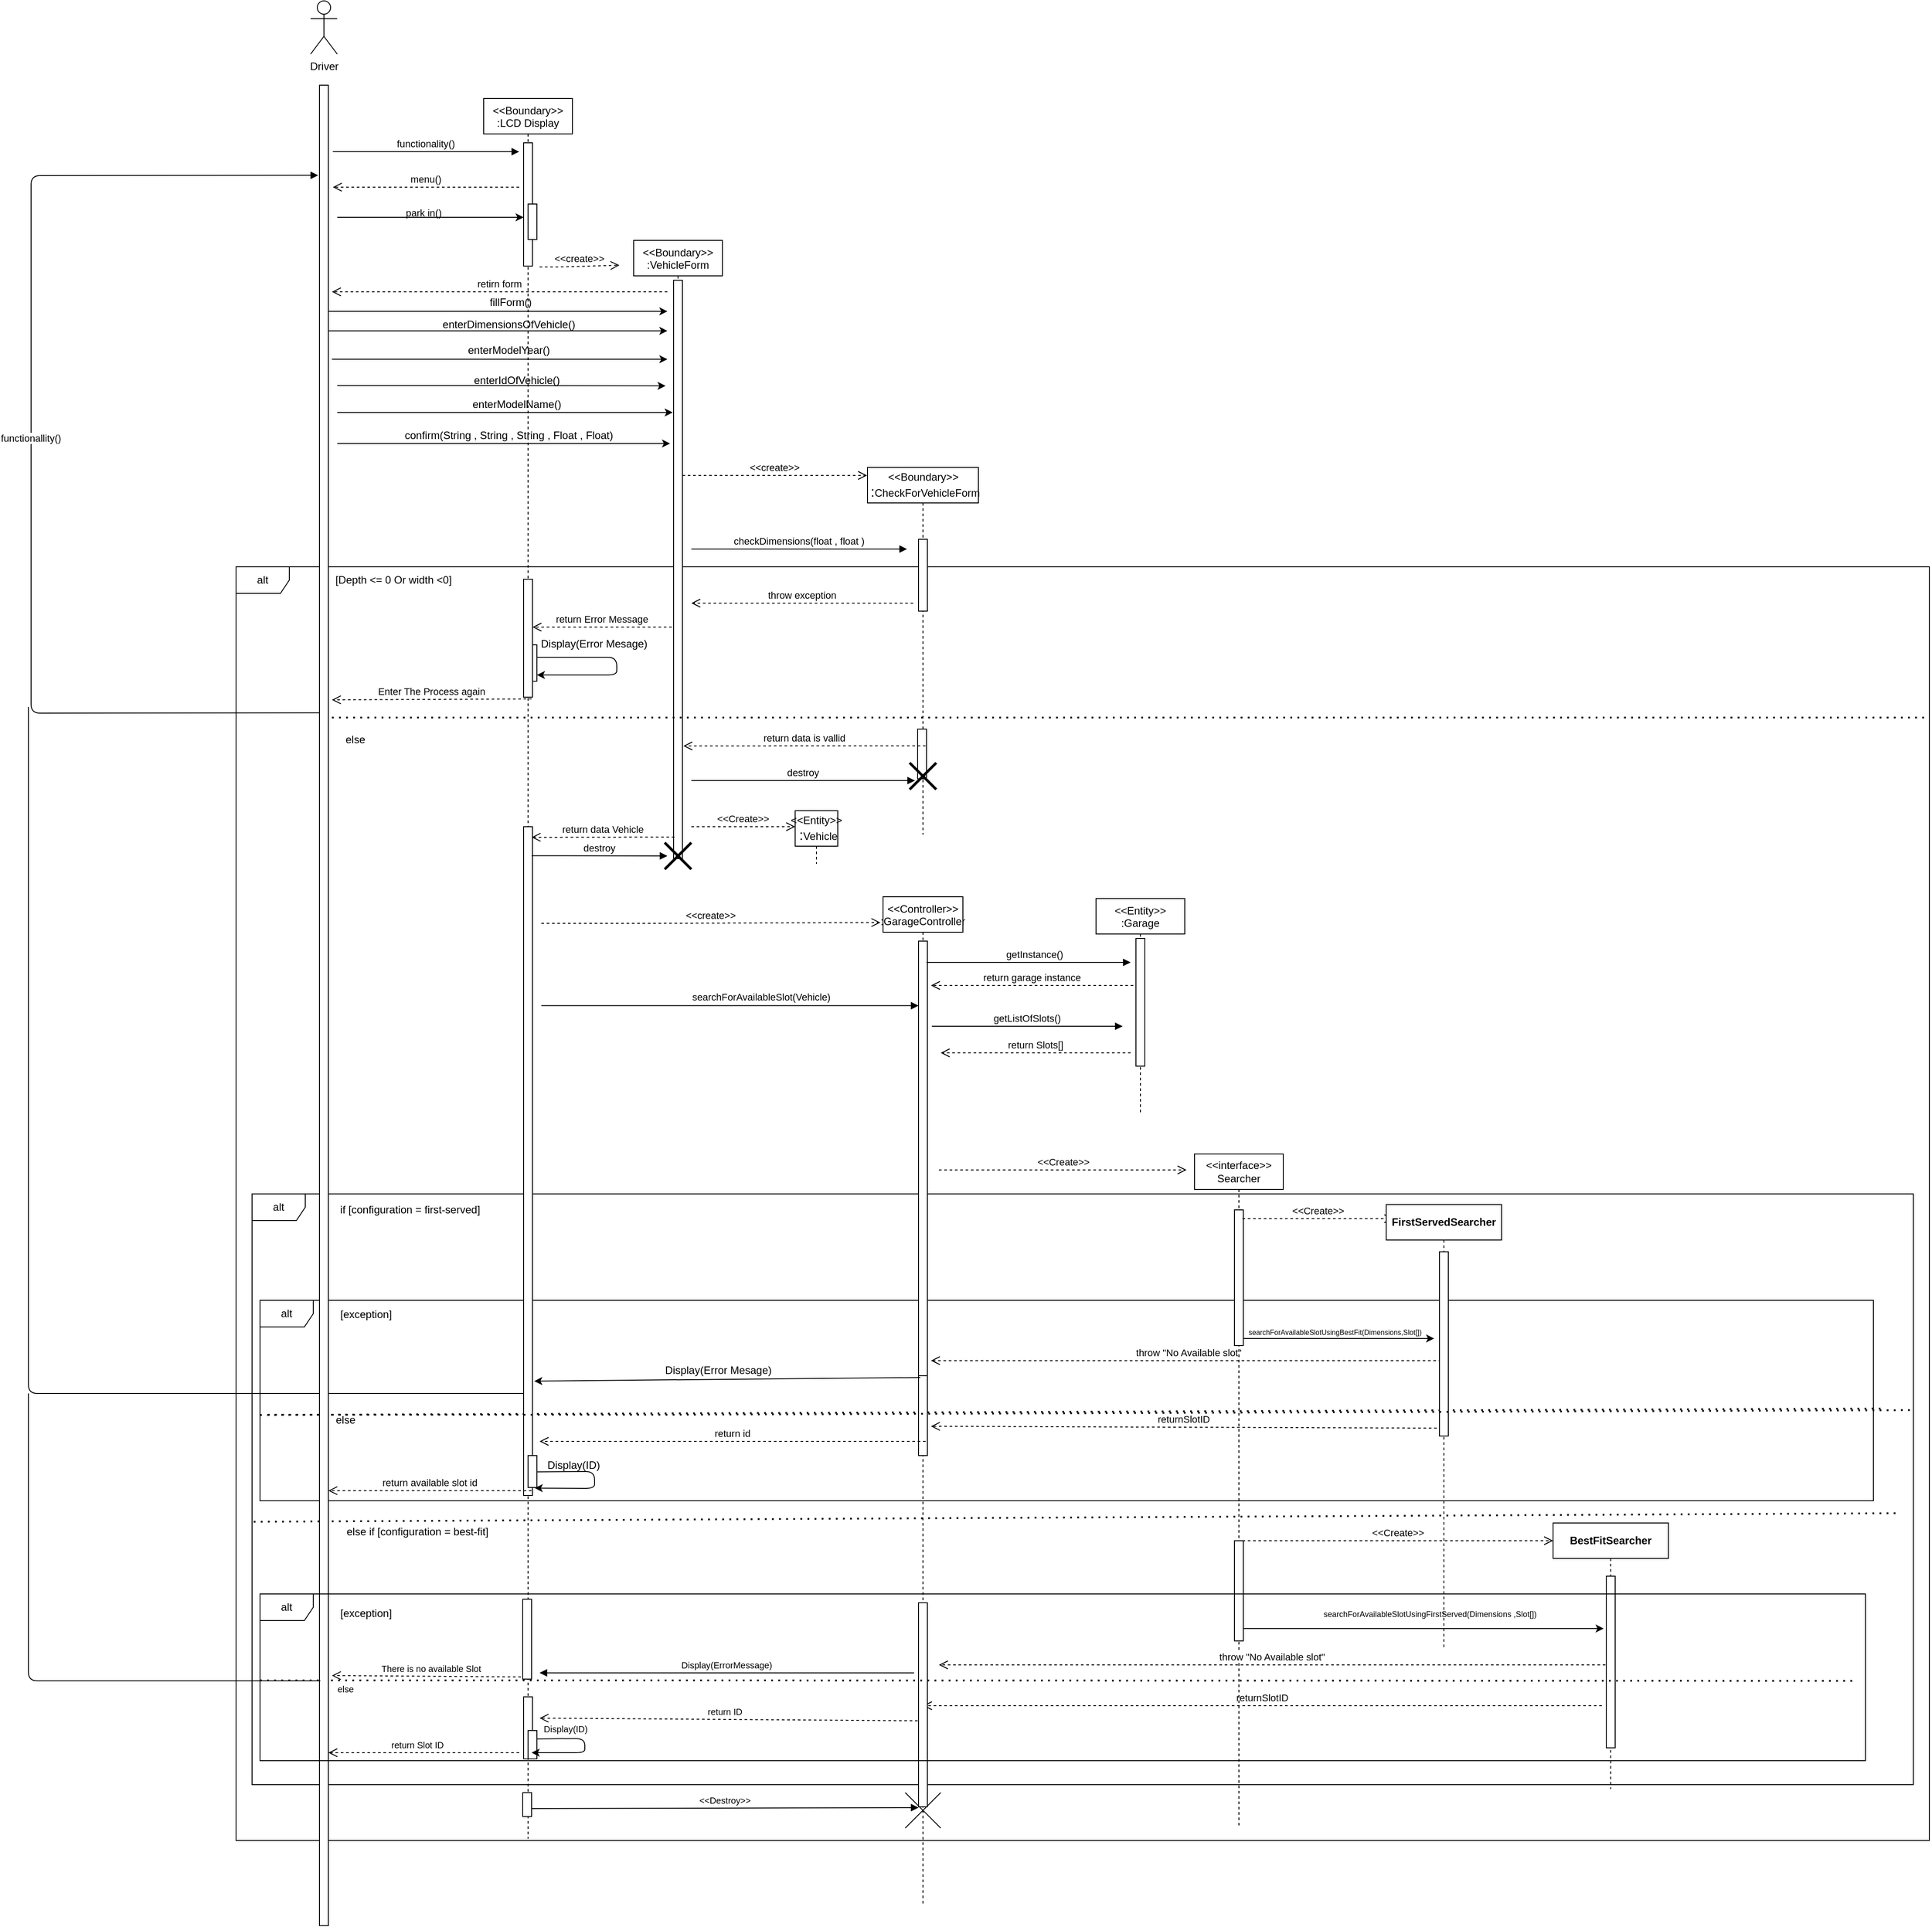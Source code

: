 <mxfile version="13.9.9" type="device"><diagram id="kgpKYQtTHZ0yAKxKKP6v" name="Page-1"><mxGraphModel dx="1936" dy="626" grid="1" gridSize="9" guides="1" tooltips="1" connect="1" arrows="1" fold="1" page="1" pageScale="1" pageWidth="850" pageHeight="1100" math="0" shadow="0"><root><mxCell id="0"/><mxCell id="1" parent="0"/><mxCell id="u-I0RxpE9SSch72yA1VM-18" value="alt" style="shape=umlFrame;whiteSpace=wrap;html=1;" parent="1" vertex="1"><mxGeometry x="-99" y="688" width="1908" height="1436" as="geometry"/></mxCell><mxCell id="b5OE2skqr3wIk8fG7VJ--80" value="alt" style="shape=umlFrame;whiteSpace=wrap;html=1;" parent="1" vertex="1"><mxGeometry x="-81" y="1395" width="1872" height="666" as="geometry"/></mxCell><mxCell id="b5OE2skqr3wIk8fG7VJ--105" value="alt" style="shape=umlFrame;whiteSpace=wrap;html=1;" parent="1" vertex="1"><mxGeometry x="-72" y="1515" width="1818" height="226" as="geometry"/></mxCell><mxCell id="u-I0RxpE9SSch72yA1VM-49" value="There is no available Slot" style="verticalAlign=bottom;endArrow=open;dashed=1;endSize=8;exitX=1;exitY=0.95;shadow=0;strokeWidth=1;fontSize=10;" parent="1" edge="1"><mxGeometry x="0.006" relative="1" as="geometry"><mxPoint x="9" y="1938" as="targetPoint"/><mxPoint x="234" y="1939.66" as="sourcePoint"/><mxPoint as="offset"/></mxGeometry></mxCell><mxCell id="b5OE2skqr3wIk8fG7VJ--103" value="returnSlotID" style="verticalAlign=bottom;endArrow=open;dashed=1;endSize=8;shadow=0;strokeWidth=1;" parent="1" edge="1"><mxGeometry relative="1" as="geometry"><mxPoint x="675" y="1972" as="targetPoint"/><mxPoint x="1440" y="1972" as="sourcePoint"/></mxGeometry></mxCell><mxCell id="u-I0RxpE9SSch72yA1VM-27" value="" style="endArrow=none;dashed=1;html=1;dashPattern=1 3;strokeWidth=2;exitX=0;exitY=0.572;exitDx=0;exitDy=0;exitPerimeter=0;" parent="1" source="b5OE2skqr3wIk8fG7VJ--105" edge="1"><mxGeometry width="50" height="50" relative="1" as="geometry"><mxPoint x="162" y="1637" as="sourcePoint"/><mxPoint x="1755" y="1637" as="targetPoint"/></mxGeometry></mxCell><mxCell id="LVmTyTY2zis6-XScSUsz-1" value="&lt;&lt;Boundary&gt;&gt;&#10;:LCD Display" style="shape=umlLifeline;perimeter=lifelinePerimeter;container=1;collapsible=0;recursiveResize=0;rounded=0;shadow=0;strokeWidth=1;" parent="1" vertex="1"><mxGeometry x="180" y="160" width="100" height="1962" as="geometry"/></mxCell><mxCell id="LVmTyTY2zis6-XScSUsz-9" value="" style="points=[];perimeter=orthogonalPerimeter;rounded=0;shadow=0;strokeWidth=1;" parent="LVmTyTY2zis6-XScSUsz-1" vertex="1"><mxGeometry x="45" y="50" width="10" height="139" as="geometry"/></mxCell><mxCell id="X4P-4-SEVBPJM6Xr4BVK-3" value="" style="points=[];perimeter=orthogonalPerimeter;rounded=0;shadow=0;strokeWidth=1;" parent="LVmTyTY2zis6-XScSUsz-1" vertex="1"><mxGeometry x="50" y="119" width="10" height="40" as="geometry"/></mxCell><mxCell id="iVHMj-UQJVYouQYz7n8I-4" value="&lt;&lt;create&gt;&gt;" style="verticalAlign=bottom;endArrow=open;dashed=1;endSize=8;shadow=0;strokeWidth=1;" parent="LVmTyTY2zis6-XScSUsz-1" edge="1"><mxGeometry relative="1" as="geometry"><mxPoint x="153" y="188" as="targetPoint"/><mxPoint x="63" y="190" as="sourcePoint"/><Array as="points"><mxPoint x="85" y="190"/></Array><mxPoint as="offset"/></mxGeometry></mxCell><mxCell id="yguh0zX8M4NxuBx99VNt-24" value="" style="points=[];perimeter=orthogonalPerimeter;rounded=0;shadow=0;strokeWidth=1;" parent="LVmTyTY2zis6-XScSUsz-1" vertex="1"><mxGeometry x="50" y="616" width="10" height="41" as="geometry"/></mxCell><mxCell id="u-I0RxpE9SSch72yA1VM-1" value="retirn form" style="verticalAlign=bottom;endArrow=open;dashed=1;endSize=8;shadow=0;strokeWidth=1;" parent="LVmTyTY2zis6-XScSUsz-1" edge="1"><mxGeometry relative="1" as="geometry"><mxPoint x="-171" y="218" as="targetPoint"/><mxPoint x="207" y="218" as="sourcePoint"/></mxGeometry></mxCell><mxCell id="u-I0RxpE9SSch72yA1VM-9" value="" style="points=[];perimeter=orthogonalPerimeter;rounded=0;shadow=0;strokeWidth=1;" parent="LVmTyTY2zis6-XScSUsz-1" vertex="1"><mxGeometry x="45" y="542" width="10" height="133" as="geometry"/></mxCell><mxCell id="u-I0RxpE9SSch72yA1VM-14" value="" style="points=[];perimeter=orthogonalPerimeter;rounded=0;shadow=0;strokeWidth=1;" parent="LVmTyTY2zis6-XScSUsz-1" vertex="1"><mxGeometry x="45" y="821" width="10" height="754" as="geometry"/></mxCell><mxCell id="u-I0RxpE9SSch72yA1VM-36" value="" style="points=[];perimeter=orthogonalPerimeter;rounded=0;shadow=0;strokeWidth=1;" parent="LVmTyTY2zis6-XScSUsz-1" vertex="1"><mxGeometry x="50" y="1530" width="10" height="36" as="geometry"/></mxCell><mxCell id="u-I0RxpE9SSch72yA1VM-35" value="" style="endArrow=classic;html=1;entryX=0.75;entryY=1.019;entryDx=0;entryDy=0;entryPerimeter=0;exitX=1;exitY=0.509;exitDx=0;exitDy=0;exitPerimeter=0;" parent="LVmTyTY2zis6-XScSUsz-1" source="u-I0RxpE9SSch72yA1VM-36" target="u-I0RxpE9SSch72yA1VM-36" edge="1"><mxGeometry width="50" height="50" relative="1" as="geometry"><mxPoint x="58" y="1532" as="sourcePoint"/><mxPoint x="65" y="1565" as="targetPoint"/><Array as="points"><mxPoint x="125" y="1548"/><mxPoint x="125" y="1567"/></Array></mxGeometry></mxCell><mxCell id="u-I0RxpE9SSch72yA1VM-47" value="" style="points=[];perimeter=orthogonalPerimeter;rounded=0;shadow=0;strokeWidth=1;fontSize=10;" parent="LVmTyTY2zis6-XScSUsz-1" vertex="1"><mxGeometry x="44" y="1692" width="10" height="90" as="geometry"/></mxCell><mxCell id="u-I0RxpE9SSch72yA1VM-52" value="" style="points=[];perimeter=orthogonalPerimeter;rounded=0;shadow=0;strokeWidth=1;fontSize=10;" parent="LVmTyTY2zis6-XScSUsz-1" vertex="1"><mxGeometry x="45" y="1802" width="10" height="70" as="geometry"/></mxCell><mxCell id="u-I0RxpE9SSch72yA1VM-55" value="" style="points=[];perimeter=orthogonalPerimeter;rounded=0;shadow=0;strokeWidth=1;fontSize=10;" parent="LVmTyTY2zis6-XScSUsz-1" vertex="1"><mxGeometry x="50" y="1840" width="10" height="32" as="geometry"/></mxCell><mxCell id="u-I0RxpE9SSch72yA1VM-61" value="" style="points=[];perimeter=orthogonalPerimeter;rounded=0;shadow=0;strokeWidth=1;fontSize=10;" parent="LVmTyTY2zis6-XScSUsz-1" vertex="1"><mxGeometry x="44" y="1910" width="10" height="27" as="geometry"/></mxCell><mxCell id="LVmTyTY2zis6-XScSUsz-5" value="Driver" style="shape=umlActor;verticalLabelPosition=bottom;verticalAlign=top;html=1;outlineConnect=0;" parent="1" vertex="1"><mxGeometry x="-15" y="50" width="30" height="60" as="geometry"/></mxCell><mxCell id="LVmTyTY2zis6-XScSUsz-6" value="" style="endArrow=none;dashed=1;html=1;" parent="1" source="LVmTyTY2zis6-XScSUsz-7" edge="1"><mxGeometry width="50" height="50" relative="1" as="geometry"><mxPoint x="-1" y="570" as="sourcePoint"/><mxPoint x="-1" y="190" as="targetPoint"/></mxGeometry></mxCell><mxCell id="LVmTyTY2zis6-XScSUsz-8" value="" style="endArrow=none;dashed=1;html=1;" parent="1" target="LVmTyTY2zis6-XScSUsz-7" edge="1"><mxGeometry width="50" height="50" relative="1" as="geometry"><mxPoint x="-1" y="570" as="sourcePoint"/><mxPoint x="-1" y="190" as="targetPoint"/></mxGeometry></mxCell><mxCell id="LVmTyTY2zis6-XScSUsz-10" value="functionality()" style="verticalAlign=bottom;endArrow=block;shadow=0;strokeWidth=1;" parent="1" edge="1"><mxGeometry relative="1" as="geometry"><mxPoint x="10" y="220" as="sourcePoint"/><mxPoint x="220" y="220" as="targetPoint"/></mxGeometry></mxCell><mxCell id="LVmTyTY2zis6-XScSUsz-11" value="menu()" style="verticalAlign=bottom;endArrow=open;dashed=1;endSize=8;shadow=0;strokeWidth=1;" parent="1" edge="1"><mxGeometry relative="1" as="geometry"><mxPoint x="10" y="260" as="targetPoint"/><mxPoint x="220" y="260" as="sourcePoint"/></mxGeometry></mxCell><mxCell id="iVHMj-UQJVYouQYz7n8I-3" value="&lt;&lt;Boundary&gt;&gt;&#10;:VehicleForm" style="shape=umlLifeline;perimeter=lifelinePerimeter;container=1;collapsible=0;recursiveResize=0;rounded=0;shadow=0;strokeWidth=1;" parent="1" vertex="1"><mxGeometry x="349" y="320" width="100" height="652" as="geometry"/></mxCell><mxCell id="foqxUknSErOX6MJrqNSo-28" value="searchForAvailableSlot(Vehicle)" style="verticalAlign=bottom;endArrow=block;shadow=0;strokeWidth=1;" parent="1" edge="1"><mxGeometry x="0.167" y="1" relative="1" as="geometry"><mxPoint x="245" y="1182.79" as="sourcePoint"/><mxPoint x="670" y="1182.79" as="targetPoint"/><Array as="points"/><mxPoint as="offset"/></mxGeometry></mxCell><mxCell id="foqxUknSErOX6MJrqNSo-38" value="&lt;&lt;Controller&gt;&gt;&#10;:GarageController" style="shape=umlLifeline;perimeter=lifelinePerimeter;container=1;collapsible=0;recursiveResize=0;rounded=0;shadow=0;strokeWidth=1;" parent="1" vertex="1"><mxGeometry x="630" y="1060" width="90" height="1136" as="geometry"/></mxCell><mxCell id="yguh0zX8M4NxuBx99VNt-33" value="" style="points=[];perimeter=orthogonalPerimeter;rounded=0;shadow=0;strokeWidth=1;" parent="foqxUknSErOX6MJrqNSo-38" vertex="1"><mxGeometry x="40" y="50" width="10" height="499" as="geometry"/></mxCell><mxCell id="u-I0RxpE9SSch72yA1VM-26" value="" style="points=[];perimeter=orthogonalPerimeter;rounded=0;shadow=0;strokeWidth=1;" parent="foqxUknSErOX6MJrqNSo-38" vertex="1"><mxGeometry x="40" y="540" width="10" height="90" as="geometry"/></mxCell><mxCell id="u-I0RxpE9SSch72yA1VM-40" value="" style="points=[];perimeter=orthogonalPerimeter;rounded=0;shadow=0;strokeWidth=1;" parent="foqxUknSErOX6MJrqNSo-38" vertex="1"><mxGeometry x="40" y="796" width="10" height="230" as="geometry"/></mxCell><mxCell id="u-I0RxpE9SSch72yA1VM-63" value="" style="group;fontSize=10;" parent="foqxUknSErOX6MJrqNSo-38" vertex="1" connectable="0"><mxGeometry x="25" y="1010" width="40" height="40" as="geometry"/></mxCell><mxCell id="u-I0RxpE9SSch72yA1VM-64" value="" style="endArrow=none;html=1;" parent="u-I0RxpE9SSch72yA1VM-63" edge="1"><mxGeometry width="50" height="50" relative="1" as="geometry"><mxPoint y="40" as="sourcePoint"/><mxPoint x="40" as="targetPoint"/></mxGeometry></mxCell><mxCell id="u-I0RxpE9SSch72yA1VM-65" value="" style="endArrow=none;html=1;" parent="u-I0RxpE9SSch72yA1VM-63" edge="1"><mxGeometry width="50" height="50" relative="1" as="geometry"><mxPoint x="40" y="40" as="sourcePoint"/><mxPoint as="targetPoint"/><Array as="points"><mxPoint x="20" y="20"/></Array></mxGeometry></mxCell><mxCell id="foqxUknSErOX6MJrqNSo-51" value="&lt;&lt;Entity&gt;&gt;&#10;:Garage" style="shape=umlLifeline;perimeter=lifelinePerimeter;container=1;collapsible=0;recursiveResize=0;rounded=0;shadow=0;strokeWidth=1;" parent="1" vertex="1"><mxGeometry x="870" y="1062" width="100" height="243" as="geometry"/></mxCell><mxCell id="yguh0zX8M4NxuBx99VNt-36" value="" style="points=[];perimeter=orthogonalPerimeter;rounded=0;shadow=0;strokeWidth=1;" parent="foqxUknSErOX6MJrqNSo-51" vertex="1"><mxGeometry x="45" y="45" width="10" height="144" as="geometry"/></mxCell><mxCell id="X4P-4-SEVBPJM6Xr4BVK-1" value="&lt;span style=&quot;font-size: 11px&quot;&gt;park in()&amp;nbsp; &amp;nbsp; &amp;nbsp; &amp;nbsp; &amp;nbsp; &amp;nbsp; &amp;nbsp; &amp;nbsp;&lt;/span&gt;" style="text;html=1;align=center;verticalAlign=middle;resizable=0;points=[];autosize=1;fillColor=none;" parent="1" vertex="1"><mxGeometry x="85" y="279" width="100" height="20" as="geometry"/></mxCell><mxCell id="b5OE2skqr3wIk8fG7VJ--5" value="" style="endArrow=classic;html=1;rounded=0;" parent="1" edge="1"><mxGeometry width="50" height="50" relative="1" as="geometry"><mxPoint x="5" y="400" as="sourcePoint"/><mxPoint x="387" y="400" as="targetPoint"/><Array as="points"/></mxGeometry></mxCell><mxCell id="b5OE2skqr3wIk8fG7VJ--6" value="&lt;span style=&quot;text-align: left&quot;&gt;fillForm()&lt;/span&gt;" style="text;html=1;align=center;verticalAlign=middle;resizable=0;points=[];autosize=1;strokeColor=none;fillColor=none;" parent="1" vertex="1"><mxGeometry x="180" y="380" width="60" height="20" as="geometry"/></mxCell><mxCell id="b5OE2skqr3wIk8fG7VJ--10" value="" style="endArrow=classic;html=1;startArrow=none;" parent="1" edge="1"><mxGeometry width="50" height="50" relative="1" as="geometry"><mxPoint x="5" y="422" as="sourcePoint"/><mxPoint x="387" y="422" as="targetPoint"/><Array as="points"><mxPoint x="155" y="422"/></Array></mxGeometry></mxCell><mxCell id="b5OE2skqr3wIk8fG7VJ--11" value="&lt;span style=&quot;text-align: left&quot;&gt;enterDimensionsOfVehicle()&lt;/span&gt;" style="text;html=1;align=center;verticalAlign=middle;resizable=0;points=[];autosize=1;strokeColor=none;fillColor=none;" parent="1" vertex="1"><mxGeometry x="128" y="405" width="160" height="20" as="geometry"/></mxCell><mxCell id="b5OE2skqr3wIk8fG7VJ--15" value="&lt;span style=&quot;text-align: left&quot;&gt;enterModelYear()&lt;/span&gt;" style="text;html=1;align=center;verticalAlign=middle;resizable=0;points=[];autosize=1;strokeColor=none;fillColor=none;" parent="1" vertex="1"><mxGeometry x="153" y="434" width="110" height="20" as="geometry"/></mxCell><mxCell id="b5OE2skqr3wIk8fG7VJ--16" value="&lt;span style=&quot;text-align: left&quot;&gt;enterIdOfVehicle()&lt;/span&gt;" style="text;html=1;align=center;verticalAlign=middle;resizable=0;points=[];autosize=1;strokeColor=none;fillColor=none;" parent="1" vertex="1"><mxGeometry x="162" y="468" width="110" height="20" as="geometry"/></mxCell><mxCell id="b5OE2skqr3wIk8fG7VJ--18" value="&lt;span style=&quot;text-align: left&quot;&gt;enterModelName()&lt;/span&gt;" style="text;html=1;align=center;verticalAlign=middle;resizable=0;points=[];autosize=1;strokeColor=none;fillColor=none;" parent="1" vertex="1"><mxGeometry x="157" y="495" width="120" height="20" as="geometry"/></mxCell><mxCell id="b5OE2skqr3wIk8fG7VJ--13" value="" style="endArrow=classic;html=1;startArrow=none;" parent="1" edge="1"><mxGeometry width="50" height="50" relative="1" as="geometry"><mxPoint x="9" y="454" as="sourcePoint"/><mxPoint x="387" y="454" as="targetPoint"/><Array as="points"><mxPoint x="152" y="454"/></Array></mxGeometry></mxCell><mxCell id="b5OE2skqr3wIk8fG7VJ--34" value="" style="points=[];perimeter=orthogonalPerimeter;rounded=0;shadow=0;strokeWidth=1;" parent="1" vertex="1"><mxGeometry x="394" y="365" width="10" height="652" as="geometry"/></mxCell><mxCell id="b5OE2skqr3wIk8fG7VJ--14" value="&lt;span style=&quot;color: rgba(0 , 0 , 0 , 0) ; font-family: monospace ; font-size: 0px ; background-color: rgb(248 , 249 , 250)&quot;&gt;%3CmxGraphModel%3E%3Croot%3E%3CmxCell%20id%3D%220%22%2F%3E%3CmxCell%20id%3D%221%22%20parent%3D%220%22%2F%3E%3CmxCell%20id%3D%222%22%20value%3D%22%22%20style%3D%22endArrow%3Dclassic%3Bhtml%3D1%3BstartArrow%3Dnone%3B%22%20edge%3D%221%22%20parent%3D%221%22%3E%3CmxGeometry%20width%3D%2250%22%20height%3D%2250%22%20relative%3D%221%22%20as%3D%22geometry%22%3E%3CmxPoint%20x%3D%22369%22%20y%3D%22540%22%20as%3D%22sourcePoint%22%2F%3E%3CmxPoint%20x%3D%22369%22%20y%3D%22560%22%20as%3D%22targetPoint%22%2F%3E%3CArray%20as%3D%22points%22%3E%3CmxPoint%20x%3D%22519%22%20y%3D%22540%22%2F%3E%3CmxPoint%20x%3D%22551%22%20y%3D%22540%22%2F%3E%3CmxPoint%20x%3D%22551%22%20y%3D%22560%22%2F%3E%3C%2FArray%3E%3C%2FmxGeometry%3E%3C%2FmxCell%3E%3C%2Froot%3E%3C%2FmxGraphModel%&lt;/span&gt;" style="endArrow=classic;html=1;startArrow=none;" parent="1" edge="1"><mxGeometry width="50" height="50" relative="1" as="geometry"><mxPoint x="15" y="483.58" as="sourcePoint"/><mxPoint x="385" y="484" as="targetPoint"/><Array as="points"><mxPoint x="165" y="483.58"/></Array></mxGeometry></mxCell><mxCell id="LVmTyTY2zis6-XScSUsz-17" value="&lt;&lt;create&gt;&gt;" style="verticalAlign=bottom;endArrow=open;dashed=1;endSize=8;shadow=0;strokeWidth=1;" parent="1" edge="1"><mxGeometry relative="1" as="geometry"><mxPoint x="612" y="585" as="targetPoint"/><mxPoint x="404" y="585" as="sourcePoint"/><Array as="points"><mxPoint x="524" y="585"/></Array></mxGeometry></mxCell><mxCell id="b5OE2skqr3wIk8fG7VJ--48" value="&lt;font style=&quot;font-size: 12px&quot;&gt;&amp;lt;&amp;lt;&lt;font style=&quot;font-size: 12px&quot;&gt;Entity&lt;/font&gt;&amp;gt;&amp;gt;&lt;br&gt;&lt;/font&gt;&lt;font size=&quot;3&quot;&gt;&amp;nbsp;:&lt;/font&gt;&lt;span style=&quot;font-size: 12px&quot;&gt;Vehicle&lt;/span&gt;" style="shape=umlLifeline;perimeter=lifelinePerimeter;whiteSpace=wrap;html=1;container=1;collapsible=0;recursiveResize=0;outlineConnect=0;fontSize=8;" parent="1" vertex="1"><mxGeometry x="531" y="963" width="48" height="60" as="geometry"/></mxCell><mxCell id="b5OE2skqr3wIk8fG7VJ--53" value="" style="endArrow=classic;html=1;startArrow=none;" parent="1" edge="1"><mxGeometry width="50" height="50" relative="1" as="geometry"><mxPoint x="15" y="294" as="sourcePoint"/><mxPoint x="225" y="294" as="targetPoint"/><Array as="points"/></mxGeometry></mxCell><mxCell id="b5OE2skqr3wIk8fG7VJ--17" value="&lt;span style=&quot;color: rgba(0 , 0 , 0 , 0) ; font-family: monospace ; font-size: 0px ; background-color: rgb(248 , 249 , 250)&quot;&gt;%3CmxGraphModel%3E%3Croot%3E%3CmxCell%20id%3D%220%22%2F%3E%3CmxCell%20id%3D%221%22%20parent%3D%220%22%2F%3E%3CmxCell%20id%3D%222%22%20value%3D%22%22%20style%3D%22endArrow%3Dclassic%3Bhtml%3D1%3BstartArrow%3Dnone%3B%22%20edge%3D%221%22%20parent%3D%221%22%3E%3CmxGeometry%20width%3D%2250%22%20height%3D%2250%22%20relative%3D%221%22%20as%3D%22geometry%22%3E%3CmxPoint%20x%3D%22369%22%20y%3D%22540%22%20as%3D%22sourcePoint%22%2F%3E%3CmxPoint%20x%3D%22369%22%20y%3D%22560%22%20as%3D%22targetPoint%22%2F%3E%3CArray%20as%3D%22points%22%3E%3CmxPoint%20x%3D%22519%22%20y%3D%22540%22%2F%3E%3CmxPoint%20x%3D%22551%22%20y%3D%22540%22%2F%3E%3CmxPoint%20x%3D%22551%22%20y%3D%22560%22%2F%3E%3C%2FArray%3E%3C%2FmxGeometry%3E%3C%2FmxCell%3E%3C%2Froot%3E%3C%2FmxGraphModel%&lt;/span&gt;" style="endArrow=classic;html=1;startArrow=none;" parent="1" edge="1"><mxGeometry width="50" height="50" relative="1" as="geometry"><mxPoint x="15" y="514" as="sourcePoint"/><mxPoint x="393" y="514" as="targetPoint"/><Array as="points"><mxPoint x="157.25" y="514"/></Array></mxGeometry></mxCell><mxCell id="b5OE2skqr3wIk8fG7VJ--21" value="&lt;span style=&quot;text-align: left&quot;&gt;&lt;font style=&quot;font-size: 12px&quot;&gt;confirm(String , String , String , Float , Float)&lt;/font&gt;&lt;/span&gt;" style="text;html=1;align=center;verticalAlign=middle;resizable=0;points=[];autosize=1;strokeColor=none;fillColor=none;" parent="1" vertex="1"><mxGeometry x="82" y="531" width="252" height="18" as="geometry"/></mxCell><mxCell id="b5OE2skqr3wIk8fG7VJ--55" value="&lt;span style=&quot;color: rgba(0 , 0 , 0 , 0) ; font-family: monospace ; font-size: 0px ; background-color: rgb(248 , 249 , 250)&quot;&gt;%3CmxGraphModel%3E%3Croot%3E%3CmxCell%20id%3D%220%22%2F%3E%3CmxCell%20id%3D%221%22%20parent%3D%220%22%2F%3E%3CmxCell%20id%3D%222%22%20value%3D%22%22%20style%3D%22endArrow%3Dclassic%3Bhtml%3D1%3BstartArrow%3Dnone%3B%22%20edge%3D%221%22%20parent%3D%221%22%3E%3CmxGeometry%20width%3D%2250%22%20height%3D%2250%22%20relative%3D%221%22%20as%3D%22geometry%22%3E%3CmxPoint%20x%3D%22369%22%20y%3D%22540%22%20as%3D%22sourcePoint%22%2F%3E%3CmxPoint%20x%3D%22369%22%20y%3D%22560%22%20as%3D%22targetPoint%22%2F%3E%3CArray%20as%3D%22points%22%3E%3CmxPoint%20x%3D%22519%22%20y%3D%22540%22%2F%3E%3CmxPoint%20x%3D%22551%22%20y%3D%22540%22%2F%3E%3CmxPoint%20x%3D%22551%22%20y%3D%22560%22%2F%3E%3C%2FArray%3E%3C%2FmxGeometry%3E%3C%2FmxCell%3E%3C%2Froot%3E%3C%2FmxGraphModel%&lt;/span&gt;" style="endArrow=classic;html=1;startArrow=none;" parent="1" edge="1"><mxGeometry width="50" height="50" relative="1" as="geometry"><mxPoint x="15" y="549" as="sourcePoint"/><mxPoint x="390" y="549" as="targetPoint"/><Array as="points"><mxPoint x="165" y="549"/></Array></mxGeometry></mxCell><mxCell id="b5OE2skqr3wIk8fG7VJ--81" value="else if [configuration = best-fit]" style="text;html=1;align=center;verticalAlign=middle;resizable=0;points=[];autosize=1;" parent="1" vertex="1"><mxGeometry x="15" y="1766" width="180" height="20" as="geometry"/></mxCell><mxCell id="b5OE2skqr3wIk8fG7VJ--82" value="&lt;span style=&quot;background-color: rgb(255 , 255 , 255)&quot;&gt;&lt;font style=&quot;font-size: 8px&quot;&gt;searchForAvailableSlotUsingBestFit(Dimensions,Slot[])&lt;/font&gt;&lt;/span&gt;" style="text;html=1;align=center;verticalAlign=middle;resizable=0;points=[];autosize=1;fontSize=10;" parent="1" vertex="1"><mxGeometry x="1035" y="1541" width="207" height="18" as="geometry"/></mxCell><mxCell id="b5OE2skqr3wIk8fG7VJ--83" value="" style="endArrow=classic;html=1;" parent="1" edge="1"><mxGeometry width="50" height="50" relative="1" as="geometry"><mxPoint x="1035" y="1558" as="sourcePoint"/><mxPoint x="1251" y="1558" as="targetPoint"/><Array as="points"/></mxGeometry></mxCell><mxCell id="b5OE2skqr3wIk8fG7VJ--84" value="&amp;nbsp;if [configuration = first-served]" style="text;html=1;align=center;verticalAlign=middle;resizable=0;points=[];autosize=1;" parent="1" vertex="1"><mxGeometry x="5" y="1403" width="180" height="20" as="geometry"/></mxCell><mxCell id="b5OE2skqr3wIk8fG7VJ--85" value="" style="endArrow=classic;html=1;entryX=-0.3;entryY=0.305;entryDx=0;entryDy=0;entryPerimeter=0;" parent="1" target="b5OE2skqr3wIk8fG7VJ--101" edge="1"><mxGeometry width="50" height="50" relative="1" as="geometry"><mxPoint x="1035" y="1885" as="sourcePoint"/><mxPoint x="1035" y="1906.0" as="targetPoint"/><Array as="points"><mxPoint x="1188" y="1885"/></Array></mxGeometry></mxCell><mxCell id="b5OE2skqr3wIk8fG7VJ--86" value="&lt;span style=&quot;font-size: 9px ; background-color: rgb(255 , 255 , 255)&quot;&gt;searchForAvailableSlotUsingFirstServed(Dimensions ,Slot[])&lt;/span&gt;" style="text;html=1;align=center;verticalAlign=middle;resizable=0;points=[];autosize=1;" parent="1" vertex="1"><mxGeometry x="1116" y="1858" width="260" height="20" as="geometry"/></mxCell><mxCell id="b5OE2skqr3wIk8fG7VJ--90" value="throw &quot;No Available slot&quot;" style="verticalAlign=bottom;endArrow=open;dashed=1;endSize=8;exitX=0.316;exitY=0.892;shadow=0;strokeWidth=1;exitDx=0;exitDy=0;exitPerimeter=0;" parent="1" edge="1"><mxGeometry relative="1" as="geometry"><mxPoint x="684" y="1583" as="targetPoint"/><mxPoint x="1265.08" y="1583.008" as="sourcePoint"/></mxGeometry></mxCell><mxCell id="b5OE2skqr3wIk8fG7VJ--91" value="returnSlotID" style="verticalAlign=bottom;endArrow=open;dashed=1;endSize=8;shadow=0;strokeWidth=1;exitX=-0.3;exitY=0.957;exitDx=0;exitDy=0;exitPerimeter=0;" parent="1" source="b5OE2skqr3wIk8fG7VJ--99" edge="1"><mxGeometry relative="1" as="geometry"><mxPoint x="684" y="1657" as="targetPoint"/><mxPoint x="1258.43" y="1654.468" as="sourcePoint"/></mxGeometry></mxCell><mxCell id="b5OE2skqr3wIk8fG7VJ--92" value="[exception]" style="text;html=1;align=center;verticalAlign=middle;resizable=0;points=[];autosize=1;" parent="1" vertex="1"><mxGeometry x="12" y="1521" width="70" height="20" as="geometry"/></mxCell><mxCell id="b5OE2skqr3wIk8fG7VJ--94" value="&amp;lt;&amp;lt;interface&amp;gt;&amp;gt;&lt;br&gt;Searcher" style="shape=umlLifeline;perimeter=lifelinePerimeter;whiteSpace=wrap;html=1;container=1;collapsible=0;recursiveResize=0;outlineConnect=0;" parent="1" vertex="1"><mxGeometry x="981" y="1350" width="100" height="760" as="geometry"/></mxCell><mxCell id="u-I0RxpE9SSch72yA1VM-42" value="" style="points=[];perimeter=orthogonalPerimeter;rounded=0;shadow=0;strokeWidth=1;" parent="b5OE2skqr3wIk8fG7VJ--94" vertex="1"><mxGeometry x="45" y="63" width="10" height="153" as="geometry"/></mxCell><mxCell id="u-I0RxpE9SSch72yA1VM-41" value="" style="points=[];perimeter=orthogonalPerimeter;rounded=0;shadow=0;strokeWidth=1;" parent="b5OE2skqr3wIk8fG7VJ--94" vertex="1"><mxGeometry x="45" y="436" width="10" height="113" as="geometry"/></mxCell><mxCell id="b5OE2skqr3wIk8fG7VJ--97" value="&amp;lt;&amp;lt;Create&amp;gt;&amp;gt;" style="html=1;verticalAlign=bottom;endArrow=open;dashed=1;endSize=8;" parent="1" edge="1"><mxGeometry relative="1" as="geometry"><mxPoint x="1035" y="1423" as="sourcePoint"/><mxPoint x="1205" y="1423" as="targetPoint"/></mxGeometry></mxCell><mxCell id="b5OE2skqr3wIk8fG7VJ--98" value="&lt;span style=&quot;font-weight: 700&quot;&gt;FirstServedSearcher&lt;/span&gt;" style="shape=umlLifeline;perimeter=lifelinePerimeter;whiteSpace=wrap;html=1;container=1;collapsible=0;recursiveResize=0;outlineConnect=0;" parent="1" vertex="1"><mxGeometry x="1197" y="1407" width="130" height="501" as="geometry"/></mxCell><mxCell id="b5OE2skqr3wIk8fG7VJ--99" value="" style="points=[];perimeter=orthogonalPerimeter;rounded=0;shadow=0;strokeWidth=1;" parent="b5OE2skqr3wIk8fG7VJ--98" vertex="1"><mxGeometry x="60" y="53.25" width="10" height="207.75" as="geometry"/></mxCell><mxCell id="b5OE2skqr3wIk8fG7VJ--100" value="&lt;span style=&quot;font-weight: 700&quot;&gt;BestFitSearcher&lt;/span&gt;" style="shape=umlLifeline;perimeter=lifelinePerimeter;whiteSpace=wrap;html=1;container=1;collapsible=0;recursiveResize=0;outlineConnect=0;" parent="1" vertex="1"><mxGeometry x="1385" y="1766" width="130" height="300" as="geometry"/></mxCell><mxCell id="b5OE2skqr3wIk8fG7VJ--101" value="" style="points=[];perimeter=orthogonalPerimeter;rounded=0;shadow=0;strokeWidth=1;" parent="b5OE2skqr3wIk8fG7VJ--100" vertex="1"><mxGeometry x="60" y="60" width="10" height="193.5" as="geometry"/></mxCell><mxCell id="b5OE2skqr3wIk8fG7VJ--102" value="throw &quot;No Available slot&quot;" style="verticalAlign=bottom;endArrow=open;dashed=1;endSize=8;shadow=0;strokeWidth=1;" parent="1" edge="1"><mxGeometry relative="1" as="geometry"><mxPoint x="693" y="1926" as="targetPoint"/><mxPoint x="1444" y="1926" as="sourcePoint"/></mxGeometry></mxCell><mxCell id="b5OE2skqr3wIk8fG7VJ--104" value="&amp;lt;&amp;lt;Create&amp;gt;&amp;gt;" style="html=1;verticalAlign=bottom;endArrow=open;dashed=1;endSize=8;" parent="1" edge="1"><mxGeometry relative="1" as="geometry"><mxPoint x="1035" y="1786" as="sourcePoint"/><mxPoint x="1385" y="1786" as="targetPoint"/></mxGeometry></mxCell><mxCell id="b5OE2skqr3wIk8fG7VJ--108" value="[exception]" style="text;html=1;resizable=0;autosize=1;align=center;verticalAlign=middle;points=[];fillColor=none;strokeColor=none;rounded=0;" parent="1" vertex="1"><mxGeometry x="12" y="1858" width="70" height="20" as="geometry"/></mxCell><mxCell id="yguh0zX8M4NxuBx99VNt-2" value="return data Vehicle" style="verticalAlign=bottom;endArrow=open;dashed=1;endSize=8;shadow=0;strokeWidth=1;" parent="1" edge="1"><mxGeometry relative="1" as="geometry"><mxPoint x="234" y="993" as="targetPoint"/><mxPoint x="395" y="992.71" as="sourcePoint"/></mxGeometry></mxCell><mxCell id="yguh0zX8M4NxuBx99VNt-4" value="destroy" style="verticalAlign=bottom;endArrow=block;shadow=0;strokeWidth=1;" parent="1" edge="1"><mxGeometry relative="1" as="geometry"><mxPoint x="414" y="929" as="sourcePoint"/><mxPoint x="666" y="929" as="targetPoint"/></mxGeometry></mxCell><mxCell id="yguh0zX8M4NxuBx99VNt-5" value="&lt;&lt;create&gt;&gt;" style="verticalAlign=bottom;endArrow=open;dashed=1;endSize=8;shadow=0;strokeWidth=1;entryX=-0.033;entryY=0.019;entryDx=0;entryDy=0;entryPerimeter=0;" parent="1" edge="1"><mxGeometry relative="1" as="geometry"><mxPoint x="627.03" y="1089.07" as="targetPoint"/><mxPoint x="245" y="1090" as="sourcePoint"/><Array as="points"><mxPoint x="365" y="1090"/></Array></mxGeometry></mxCell><mxCell id="foqxUknSErOX6MJrqNSo-53" value="getListOfSlots()" style="verticalAlign=bottom;endArrow=block;shadow=0;strokeWidth=1;" parent="1" edge="1"><mxGeometry relative="1" as="geometry"><mxPoint x="685" y="1206" as="sourcePoint"/><mxPoint x="900" y="1206" as="targetPoint"/><Array as="points"><mxPoint x="865" y="1206"/></Array></mxGeometry></mxCell><mxCell id="foqxUknSErOX6MJrqNSo-54" value="return Slots[]" style="verticalAlign=bottom;endArrow=open;dashed=1;endSize=8;shadow=0;strokeWidth=1;" parent="1" edge="1"><mxGeometry relative="1" as="geometry"><mxPoint x="695" y="1236" as="targetPoint"/><mxPoint x="909" y="1236" as="sourcePoint"/><Array as="points"><mxPoint x="855" y="1236"/></Array></mxGeometry></mxCell><mxCell id="yguh0zX8M4NxuBx99VNt-8" value="&lt;font style=&quot;font-size: 12px&quot;&gt;&amp;lt;&amp;lt;Boundary&amp;gt;&amp;gt;&lt;br&gt;&lt;/font&gt;&lt;font size=&quot;3&quot;&gt;&amp;nbsp;:&lt;/font&gt;&lt;span style=&quot;font-size: 12px&quot;&gt;CheckForVehicleForm&lt;/span&gt;" style="shape=umlLifeline;perimeter=lifelinePerimeter;whiteSpace=wrap;html=1;container=1;collapsible=0;recursiveResize=0;outlineConnect=0;fontSize=8;" parent="1" vertex="1"><mxGeometry x="612.5" y="576" width="125" height="414" as="geometry"/></mxCell><mxCell id="yguh0zX8M4NxuBx99VNt-9" value="" style="points=[];perimeter=orthogonalPerimeter;rounded=0;shadow=0;strokeWidth=1;" parent="yguh0zX8M4NxuBx99VNt-8" vertex="1"><mxGeometry x="57.5" y="81" width="10" height="81" as="geometry"/></mxCell><mxCell id="u-I0RxpE9SSch72yA1VM-11" value="" style="points=[];perimeter=orthogonalPerimeter;rounded=0;shadow=0;strokeWidth=1;" parent="yguh0zX8M4NxuBx99VNt-8" vertex="1"><mxGeometry x="56.5" y="295" width="10" height="56" as="geometry"/></mxCell><mxCell id="b5OE2skqr3wIk8fG7VJ--87" value="" style="shape=umlDestroy;whiteSpace=wrap;html=1;strokeWidth=3;" parent="yguh0zX8M4NxuBx99VNt-8" vertex="1"><mxGeometry x="47.5" y="333" width="30" height="30" as="geometry"/></mxCell><mxCell id="yguh0zX8M4NxuBx99VNt-19" value="[Depth &amp;lt;= 0 Or width &amp;lt;0]" style="text;html=1;align=center;verticalAlign=middle;resizable=0;points=[];autosize=1;" parent="1" vertex="1"><mxGeometry x="6" y="694" width="144" height="18" as="geometry"/></mxCell><mxCell id="yguh0zX8M4NxuBx99VNt-20" value="throw exception" style="verticalAlign=bottom;endArrow=open;dashed=1;endSize=8;exitX=1;exitY=0.95;shadow=0;strokeWidth=1;" parent="1" edge="1"><mxGeometry relative="1" as="geometry"><mxPoint x="414" y="729" as="targetPoint"/><mxPoint x="664" y="729" as="sourcePoint"/></mxGeometry></mxCell><mxCell id="yguh0zX8M4NxuBx99VNt-23" value="return Error Message" style="verticalAlign=bottom;endArrow=open;dashed=1;endSize=8;shadow=0;strokeWidth=1;" parent="1" target="u-I0RxpE9SSch72yA1VM-9" edge="1"><mxGeometry relative="1" as="geometry"><mxPoint x="272" y="765" as="targetPoint"/><mxPoint x="392" y="756" as="sourcePoint"/></mxGeometry></mxCell><mxCell id="yguh0zX8M4NxuBx99VNt-27" value="" style="endArrow=classic;html=1;startArrow=none;" parent="1" edge="1"><mxGeometry width="50" height="50" relative="1" as="geometry"><mxPoint x="240.0" y="790" as="sourcePoint"/><mxPoint x="240.0" y="810" as="targetPoint"/><Array as="points"><mxPoint x="330" y="790"/><mxPoint x="330" y="810"/></Array></mxGeometry></mxCell><mxCell id="yguh0zX8M4NxuBx99VNt-29" value="Enter The Process again" style="verticalAlign=bottom;endArrow=open;dashed=1;endSize=8;exitX=1;exitY=0.95;shadow=0;strokeWidth=1;" parent="1" edge="1"><mxGeometry relative="1" as="geometry"><mxPoint x="9" y="838" as="targetPoint"/><mxPoint x="234" y="837" as="sourcePoint"/></mxGeometry></mxCell><mxCell id="yguh0zX8M4NxuBx99VNt-30" value="" style="endArrow=none;dashed=1;html=1;dashPattern=1 3;strokeWidth=2;" parent="1" edge="1"><mxGeometry width="50" height="50" relative="1" as="geometry"><mxPoint x="9" y="858" as="sourcePoint"/><mxPoint x="1809" y="858" as="targetPoint"/></mxGeometry></mxCell><mxCell id="yguh0zX8M4NxuBx99VNt-31" value="functionallity()" style="verticalAlign=bottom;endArrow=block;shadow=0;strokeWidth=1;entryX=-0.153;entryY=0.049;entryDx=0;entryDy=0;entryPerimeter=0;exitX=0.2;exitY=0.341;exitDx=0;exitDy=0;exitPerimeter=0;" parent="1" source="LVmTyTY2zis6-XScSUsz-7" target="LVmTyTY2zis6-XScSUsz-7" edge="1"><mxGeometry relative="1" as="geometry"><mxPoint x="-207" y="864" as="sourcePoint"/><mxPoint x="-320" y="270" as="targetPoint"/><Array as="points"><mxPoint x="-330" y="853"/><mxPoint x="-330" y="247"/></Array></mxGeometry></mxCell><mxCell id="yguh0zX8M4NxuBx99VNt-32" value="else" style="text;html=1;align=center;verticalAlign=middle;resizable=0;points=[];autosize=1;" parent="1" vertex="1"><mxGeometry x="15" y="873" width="40" height="20" as="geometry"/></mxCell><mxCell id="b5OE2skqr3wIk8fG7VJ--93" value="&amp;lt;&amp;lt;Create&amp;gt;&amp;gt;" style="html=1;verticalAlign=bottom;endArrow=open;dashed=1;endSize=8;" parent="1" edge="1"><mxGeometry relative="1" as="geometry"><mxPoint x="693" y="1368" as="sourcePoint"/><mxPoint x="972" y="1368" as="targetPoint"/></mxGeometry></mxCell><mxCell id="u-I0RxpE9SSch72yA1VM-8" value="checkDimensions(float , float )" style="verticalAlign=bottom;endArrow=block;shadow=0;strokeWidth=1;" parent="1" edge="1"><mxGeometry relative="1" as="geometry"><mxPoint x="414" y="668" as="sourcePoint"/><mxPoint x="657" y="668" as="targetPoint"/></mxGeometry></mxCell><mxCell id="yguh0zX8M4NxuBx99VNt-28" value="Display(Error Mesage)" style="text;html=1;align=center;verticalAlign=middle;resizable=0;points=[];autosize=1;" parent="1" vertex="1"><mxGeometry x="234" y="765" width="140" height="20" as="geometry"/></mxCell><mxCell id="u-I0RxpE9SSch72yA1VM-12" value="return data is vallid" style="verticalAlign=bottom;endArrow=open;dashed=1;endSize=8;exitX=1;exitY=0.95;shadow=0;strokeWidth=1;" parent="1" edge="1"><mxGeometry relative="1" as="geometry"><mxPoint x="405" y="890" as="targetPoint"/><mxPoint x="678" y="889.82" as="sourcePoint"/></mxGeometry></mxCell><mxCell id="u-I0RxpE9SSch72yA1VM-15" value="&lt;&lt;Create&gt;&gt;" style="verticalAlign=bottom;endArrow=open;dashed=1;endSize=8;shadow=0;strokeWidth=1;" parent="1" edge="1"><mxGeometry relative="1" as="geometry"><mxPoint x="531" y="981" as="targetPoint"/><mxPoint x="414" y="981" as="sourcePoint"/></mxGeometry></mxCell><mxCell id="u-I0RxpE9SSch72yA1VM-16" value="" style="shape=umlDestroy;whiteSpace=wrap;html=1;strokeWidth=3;" parent="1" vertex="1"><mxGeometry x="384" y="999" width="30" height="30" as="geometry"/></mxCell><mxCell id="u-I0RxpE9SSch72yA1VM-17" value="destroy" style="verticalAlign=bottom;endArrow=block;shadow=0;strokeWidth=1;" parent="1" edge="1"><mxGeometry relative="1" as="geometry"><mxPoint x="234" y="1013.71" as="sourcePoint"/><mxPoint x="387" y="1014" as="targetPoint"/></mxGeometry></mxCell><mxCell id="u-I0RxpE9SSch72yA1VM-20" value="getInstance()" style="verticalAlign=bottom;endArrow=block;shadow=0;strokeWidth=1;" parent="1" edge="1"><mxGeometry x="0.059" relative="1" as="geometry"><mxPoint x="679" y="1134" as="sourcePoint"/><mxPoint x="909" y="1134" as="targetPoint"/><mxPoint as="offset"/></mxGeometry></mxCell><mxCell id="u-I0RxpE9SSch72yA1VM-21" value="return garage instance" style="verticalAlign=bottom;endArrow=open;dashed=1;endSize=8;exitX=-0.3;exitY=0.368;shadow=0;strokeWidth=1;exitDx=0;exitDy=0;exitPerimeter=0;" parent="1" source="yguh0zX8M4NxuBx99VNt-36" edge="1"><mxGeometry relative="1" as="geometry"><mxPoint x="684" y="1160" as="targetPoint"/><mxPoint x="885" y="1161" as="sourcePoint"/></mxGeometry></mxCell><mxCell id="u-I0RxpE9SSch72yA1VM-23" value="Display(Error Mesage)" style="text;html=1;align=center;verticalAlign=middle;resizable=0;points=[];autosize=1;" parent="1" vertex="1"><mxGeometry x="374" y="1584" width="140" height="20" as="geometry"/></mxCell><mxCell id="u-I0RxpE9SSch72yA1VM-22" value="" style="endArrow=classic;html=1;startArrow=none;entryX=1.2;entryY=0.829;entryDx=0;entryDy=0;entryPerimeter=0;" parent="1" target="u-I0RxpE9SSch72yA1VM-14" edge="1"><mxGeometry width="50" height="50" relative="1" as="geometry"><mxPoint x="672" y="1602" as="sourcePoint"/><mxPoint x="435.0" y="1622" as="targetPoint"/><Array as="points"/></mxGeometry></mxCell><mxCell id="u-I0RxpE9SSch72yA1VM-25" value="" style="endArrow=none;html=1;" parent="1" edge="1"><mxGeometry width="50" height="50" relative="1" as="geometry"><mxPoint x="-333" y="846" as="sourcePoint"/><mxPoint x="225" y="1620" as="targetPoint"/><Array as="points"><mxPoint x="-333" y="1620"/></Array></mxGeometry></mxCell><mxCell id="u-I0RxpE9SSch72yA1VM-28" value="else" style="text;html=1;align=center;verticalAlign=middle;resizable=0;points=[];autosize=1;" parent="1" vertex="1"><mxGeometry x="6" y="1641" width="36" height="18" as="geometry"/></mxCell><mxCell id="u-I0RxpE9SSch72yA1VM-30" value="" style="endArrow=none;dashed=1;html=1;dashPattern=1 3;strokeWidth=2;exitX=0.001;exitY=0.555;exitDx=0;exitDy=0;exitPerimeter=0;" parent="1" source="b5OE2skqr3wIk8fG7VJ--80" edge="1"><mxGeometry width="50" height="50" relative="1" as="geometry"><mxPoint x="-54" y="1764" as="sourcePoint"/><mxPoint x="1773" y="1755" as="targetPoint"/></mxGeometry></mxCell><mxCell id="u-I0RxpE9SSch72yA1VM-34" value="return id" style="verticalAlign=bottom;endArrow=open;dashed=1;endSize=8;exitX=1;exitY=0.95;shadow=0;strokeWidth=1;" parent="1" edge="1"><mxGeometry relative="1" as="geometry"><mxPoint x="243" y="1674" as="targetPoint"/><mxPoint x="678" y="1674" as="sourcePoint"/></mxGeometry></mxCell><mxCell id="u-I0RxpE9SSch72yA1VM-37" value="Display(ID)" style="text;html=1;align=center;verticalAlign=middle;resizable=0;points=[];autosize=1;" parent="1" vertex="1"><mxGeometry x="245" y="1692" width="72" height="18" as="geometry"/></mxCell><mxCell id="u-I0RxpE9SSch72yA1VM-39" value="return available slot id" style="verticalAlign=bottom;endArrow=open;dashed=1;endSize=8;exitX=1;exitY=0.95;shadow=0;strokeWidth=1;" parent="1" target="LVmTyTY2zis6-XScSUsz-7" edge="1"><mxGeometry relative="1" as="geometry"><mxPoint x="69" y="1729.58" as="targetPoint"/><mxPoint x="234" y="1729.58" as="sourcePoint"/></mxGeometry></mxCell><mxCell id="u-I0RxpE9SSch72yA1VM-45" value="" style="endArrow=none;dashed=1;html=1;dashPattern=1 3;strokeWidth=2;entryX=1;entryY=0.366;entryDx=0;entryDy=0;entryPerimeter=0;" parent="1" target="b5OE2skqr3wIk8fG7VJ--80" edge="1"><mxGeometry width="50" height="50" relative="1" as="geometry"><mxPoint x="-63" y="1644" as="sourcePoint"/><mxPoint x="1737" y="1637" as="targetPoint"/><Array as="points"><mxPoint x="378" y="1644"/></Array></mxGeometry></mxCell><mxCell id="u-I0RxpE9SSch72yA1VM-46" value="" style="endArrow=none;dashed=1;html=1;dashPattern=1 3;strokeWidth=2;" parent="1" edge="1"><mxGeometry width="50" height="50" relative="1" as="geometry"><mxPoint x="-72" y="1943.5" as="sourcePoint"/><mxPoint x="1728" y="1944" as="targetPoint"/><Array as="points"><mxPoint x="369" y="1943.5"/></Array></mxGeometry></mxCell><mxCell id="LVmTyTY2zis6-XScSUsz-7" value="" style="points=[];perimeter=orthogonalPerimeter;rounded=0;shadow=0;strokeWidth=1;" parent="1" vertex="1"><mxGeometry x="-5" y="145" width="10" height="2075" as="geometry"/></mxCell><mxCell id="u-I0RxpE9SSch72yA1VM-50" value="Display(ErrorMessage)" style="verticalAlign=bottom;endArrow=block;shadow=0;strokeWidth=1;fontSize=10;" parent="1" edge="1"><mxGeometry relative="1" as="geometry"><mxPoint x="665" y="1935" as="sourcePoint"/><mxPoint x="243" y="1935" as="targetPoint"/></mxGeometry></mxCell><mxCell id="u-I0RxpE9SSch72yA1VM-51" value="return ID" style="verticalAlign=bottom;endArrow=open;dashed=1;endSize=8;exitX=1;exitY=0.95;shadow=0;strokeWidth=1;fontSize=10;" parent="1" edge="1"><mxGeometry x="0.018" relative="1" as="geometry"><mxPoint x="243" y="1986" as="targetPoint"/><mxPoint x="669" y="1989" as="sourcePoint"/><mxPoint as="offset"/></mxGeometry></mxCell><mxCell id="u-I0RxpE9SSch72yA1VM-53" value="" style="endArrow=classic;html=1;fontSize=10;exitX=1.043;exitY=0.295;exitDx=0;exitDy=0;exitPerimeter=0;" parent="1" source="u-I0RxpE9SSch72yA1VM-55" edge="1"><mxGeometry width="50" height="50" relative="1" as="geometry"><mxPoint x="234" y="1998" as="sourcePoint"/><mxPoint x="234" y="2025" as="targetPoint"/><Array as="points"><mxPoint x="294" y="2009"/><mxPoint x="294" y="2025"/></Array></mxGeometry></mxCell><mxCell id="u-I0RxpE9SSch72yA1VM-54" value="Display(ID)" style="text;html=1;align=center;verticalAlign=middle;resizable=0;points=[];autosize=1;fontSize=10;" parent="1" vertex="1"><mxGeometry x="240" y="1989" width="63" height="18" as="geometry"/></mxCell><mxCell id="u-I0RxpE9SSch72yA1VM-56" value="return Slot ID" style="verticalAlign=bottom;endArrow=open;dashed=1;endSize=8;exitX=1;exitY=0.95;shadow=0;strokeWidth=1;fontSize=10;" parent="1" target="LVmTyTY2zis6-XScSUsz-7" edge="1"><mxGeometry x="0.067" relative="1" as="geometry"><mxPoint x="55" y="2025" as="targetPoint"/><mxPoint x="220" y="2025" as="sourcePoint"/><mxPoint as="offset"/></mxGeometry></mxCell><mxCell id="u-I0RxpE9SSch72yA1VM-57" value="else" style="text;html=1;align=center;verticalAlign=middle;resizable=0;points=[];autosize=1;fontSize=10;" parent="1" vertex="1"><mxGeometry x="6" y="1944" width="36" height="18" as="geometry"/></mxCell><mxCell id="u-I0RxpE9SSch72yA1VM-60" value="" style="endArrow=none;html=1;fontSize=10;exitX=0.1;exitY=0.867;exitDx=0;exitDy=0;exitPerimeter=0;" parent="1" source="LVmTyTY2zis6-XScSUsz-7" edge="1"><mxGeometry width="50" height="50" relative="1" as="geometry"><mxPoint x="-333" y="1944" as="sourcePoint"/><mxPoint x="-333" y="1620" as="targetPoint"/><Array as="points"><mxPoint x="-333" y="1944"/></Array></mxGeometry></mxCell><mxCell id="b5OE2skqr3wIk8fG7VJ--106" value="alt" style="shape=umlFrame;whiteSpace=wrap;html=1;" parent="1" vertex="1"><mxGeometry x="-72" y="1846" width="1809" height="188" as="geometry"/></mxCell><mxCell id="u-I0RxpE9SSch72yA1VM-62" value="&lt;&lt;Destroy&gt;&gt;" style="verticalAlign=bottom;endArrow=block;entryX=0;entryY=1.004;shadow=0;strokeWidth=1;fontSize=10;entryDx=0;entryDy=0;entryPerimeter=0;" parent="1" target="u-I0RxpE9SSch72yA1VM-40" edge="1"><mxGeometry relative="1" as="geometry"><mxPoint x="234" y="2088" as="sourcePoint"/><mxPoint x="404" y="2088" as="targetPoint"/></mxGeometry></mxCell></root></mxGraphModel></diagram></mxfile>